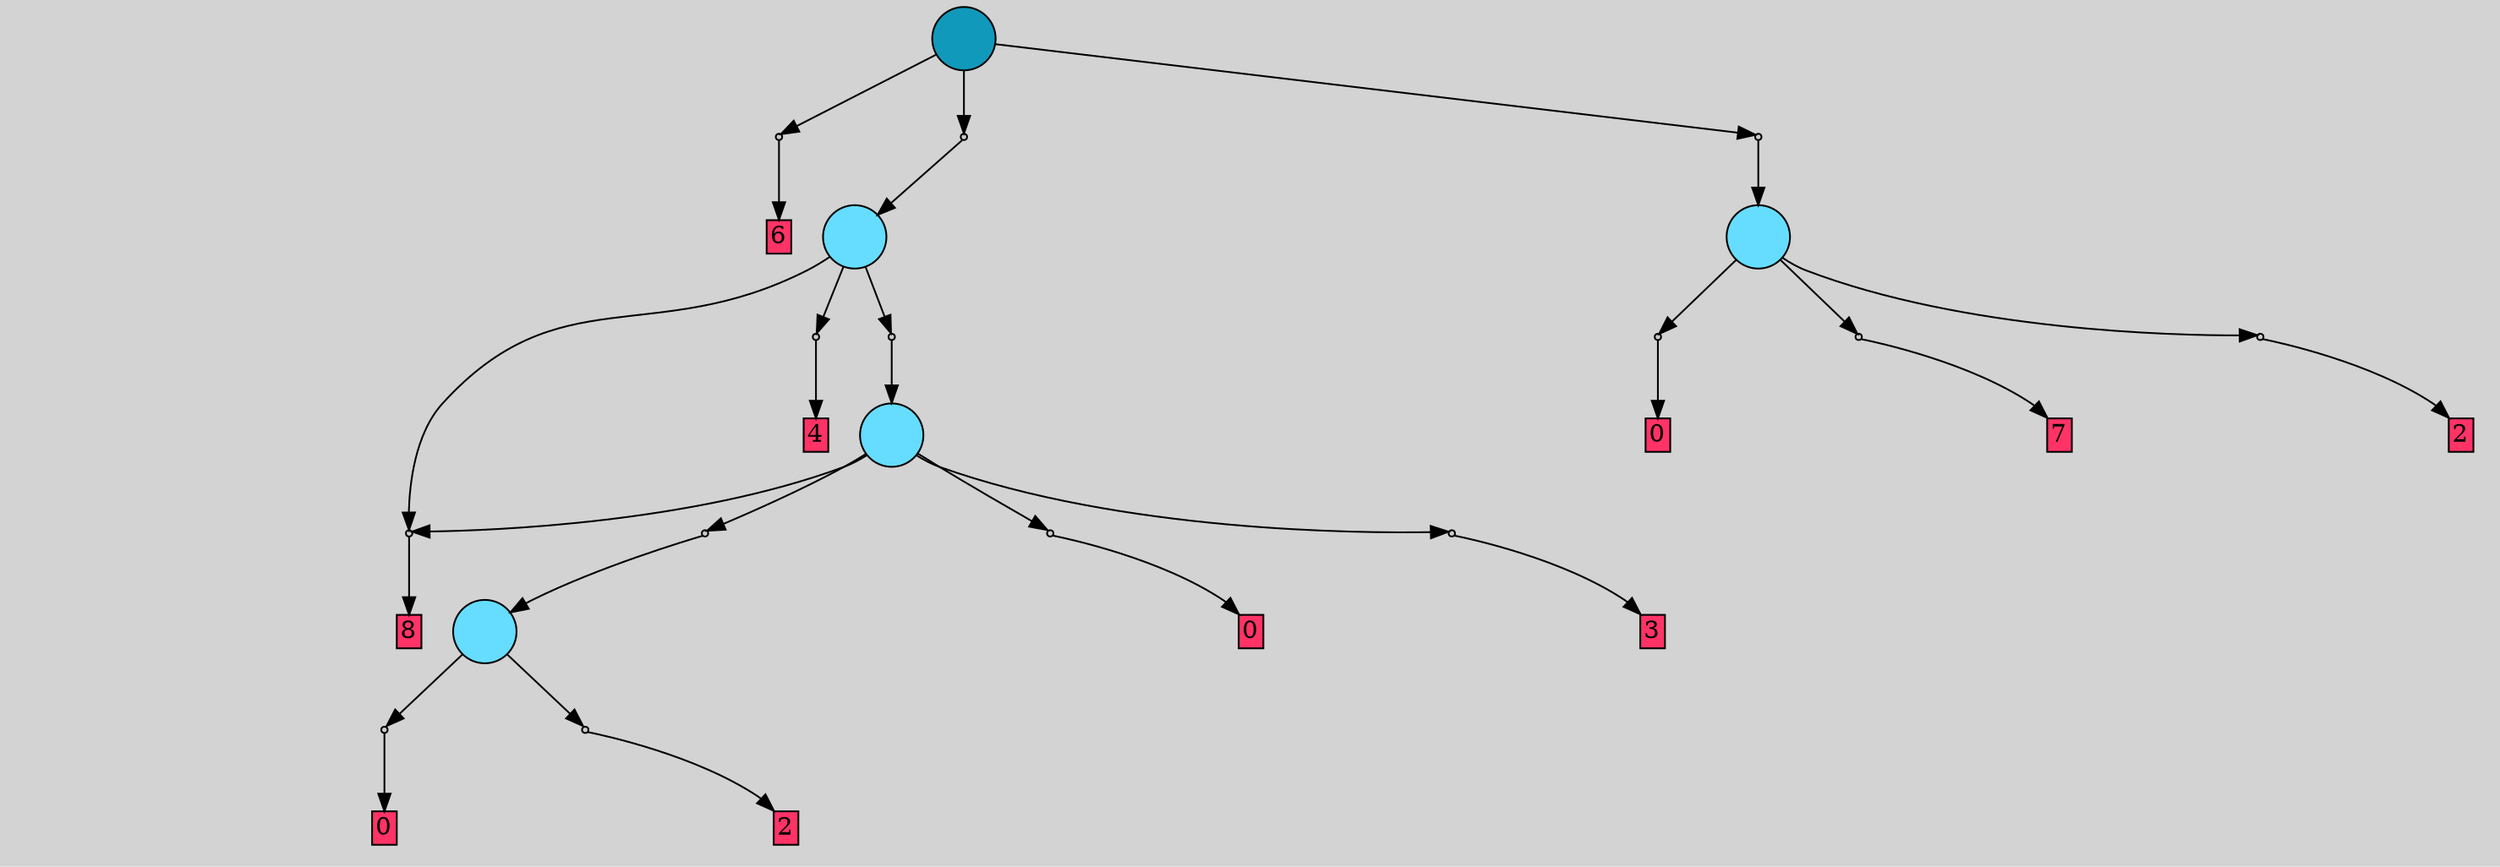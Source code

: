 // File exported with GEGELATI v1.3.1
// On the 2024-04-12 16:11:56
// With the File::TPGGraphDotExporter
digraph{
	graph[pad = "0.212, 0.055" bgcolor = lightgray]
	node[shape=circle style = filled label = ""]
		T0 [fillcolor="#66ddff"]
		T1 [fillcolor="#66ddff"]
		T2 [fillcolor="#66ddff"]
		T3 [fillcolor="#66ddff"]
		T4 [fillcolor="#1199bb"]
		P0 [fillcolor="#cccccc" shape=point] //
		I0 [shape=box style=invis label="0|0&3|5#1|4#2|5#2|2&#92;n"]
		P0 -> I0[style=invis]
		A0 [fillcolor="#ff3366" shape=box margin=0.03 width=0 height=0 label="0"]
		T0 -> P0 -> A0
		P1 [fillcolor="#cccccc" shape=point] //
		I1 [shape=box style=invis label="1|0&2|4#0|3#2|2#3|4&#92;n"]
		P1 -> I1[style=invis]
		A1 [fillcolor="#ff3366" shape=box margin=0.03 width=0 height=0 label="7"]
		T0 -> P1 -> A1
		P2 [fillcolor="#cccccc" shape=point] //
		I2 [shape=box style=invis label="4|0&1|2#2|2#1|6#3|5&#92;n"]
		P2 -> I2[style=invis]
		A2 [fillcolor="#ff3366" shape=box margin=0.03 width=0 height=0 label="2"]
		T0 -> P2 -> A2
		P3 [fillcolor="#cccccc" shape=point] //
		I3 [shape=box style=invis label="0|0&2|7#1|4#3|1#1|5&#92;n"]
		P3 -> I3[style=invis]
		A3 [fillcolor="#ff3366" shape=box margin=0.03 width=0 height=0 label="0"]
		T1 -> P3 -> A3
		P4 [fillcolor="#cccccc" shape=point] //
		I4 [shape=box style=invis label="4|0&1|2#2|2#1|6#3|5&#92;n"]
		P4 -> I4[style=invis]
		A4 [fillcolor="#ff3366" shape=box margin=0.03 width=0 height=0 label="2"]
		T1 -> P4 -> A4
		P5 [fillcolor="#cccccc" shape=point] //
		I5 [shape=box style=invis label="2|0&3|5#1|4#2|5#0|1&#92;n"]
		P5 -> I5[style=invis]
		T2 -> P5 -> T1
		P6 [fillcolor="#cccccc" shape=point] //
		I6 [shape=box style=invis label="2|0&1|5#3|1#3|0#2|7&#92;n"]
		P6 -> I6[style=invis]
		A5 [fillcolor="#ff3366" shape=box margin=0.03 width=0 height=0 label="8"]
		T2 -> P6 -> A5
		P7 [fillcolor="#cccccc" shape=point] //
		I7 [shape=box style=invis label="7|0&4|7#0|6#3|6#4|4&#92;n"]
		P7 -> I7[style=invis]
		A6 [fillcolor="#ff3366" shape=box margin=0.03 width=0 height=0 label="0"]
		T2 -> P7 -> A6
		P8 [fillcolor="#cccccc" shape=point] //
		I8 [shape=box style=invis label="3|0&1|1#3|4#0|4#4|3&#92;n"]
		P8 -> I8[style=invis]
		A7 [fillcolor="#ff3366" shape=box margin=0.03 width=0 height=0 label="3"]
		T2 -> P8 -> A7
		P9 [fillcolor="#cccccc" shape=point] //
		I9 [shape=box style=invis label="2|0&2|6#2|4#3|0#0|1&#92;n"]
		P9 -> I9[style=invis]
		A8 [fillcolor="#ff3366" shape=box margin=0.03 width=0 height=0 label="4"]
		T3 -> P9 -> A8
		P10 [fillcolor="#cccccc" shape=point] //
		I10 [shape=box style=invis label="1|0&4|6#2|6#4|7#2|0&#92;n"]
		P10 -> I10[style=invis]
		T3 -> P10 -> T2
		T3 -> P6
		P11 [fillcolor="#cccccc" shape=point] //
		I11 [shape=box style=invis label="2|7&3|2#1|3#0|5#3|6&#92;n0|0&0|7#2|5#0|1#0|1&#92;n"]
		P11 -> I11[style=invis]
		A9 [fillcolor="#ff3366" shape=box margin=0.03 width=0 height=0 label="6"]
		T4 -> P11 -> A9
		P12 [fillcolor="#cccccc" shape=point] //
		I12 [shape=box style=invis label="0|6&3|0#4|6#3|7#4|7&#92;n7|0&4|7#0|6#3|6#4|4&#92;n"]
		P12 -> I12[style=invis]
		T4 -> P12 -> T3
		P13 [fillcolor="#cccccc" shape=point] //
		I13 [shape=box style=invis label="3|1&3|0#0|0#3|0#0|3&#92;n1|0&4|6#0|1#0|3#4|1&#92;n"]
		P13 -> I13[style=invis]
		T4 -> P13 -> T0
		{ rank= same T4 }
}
